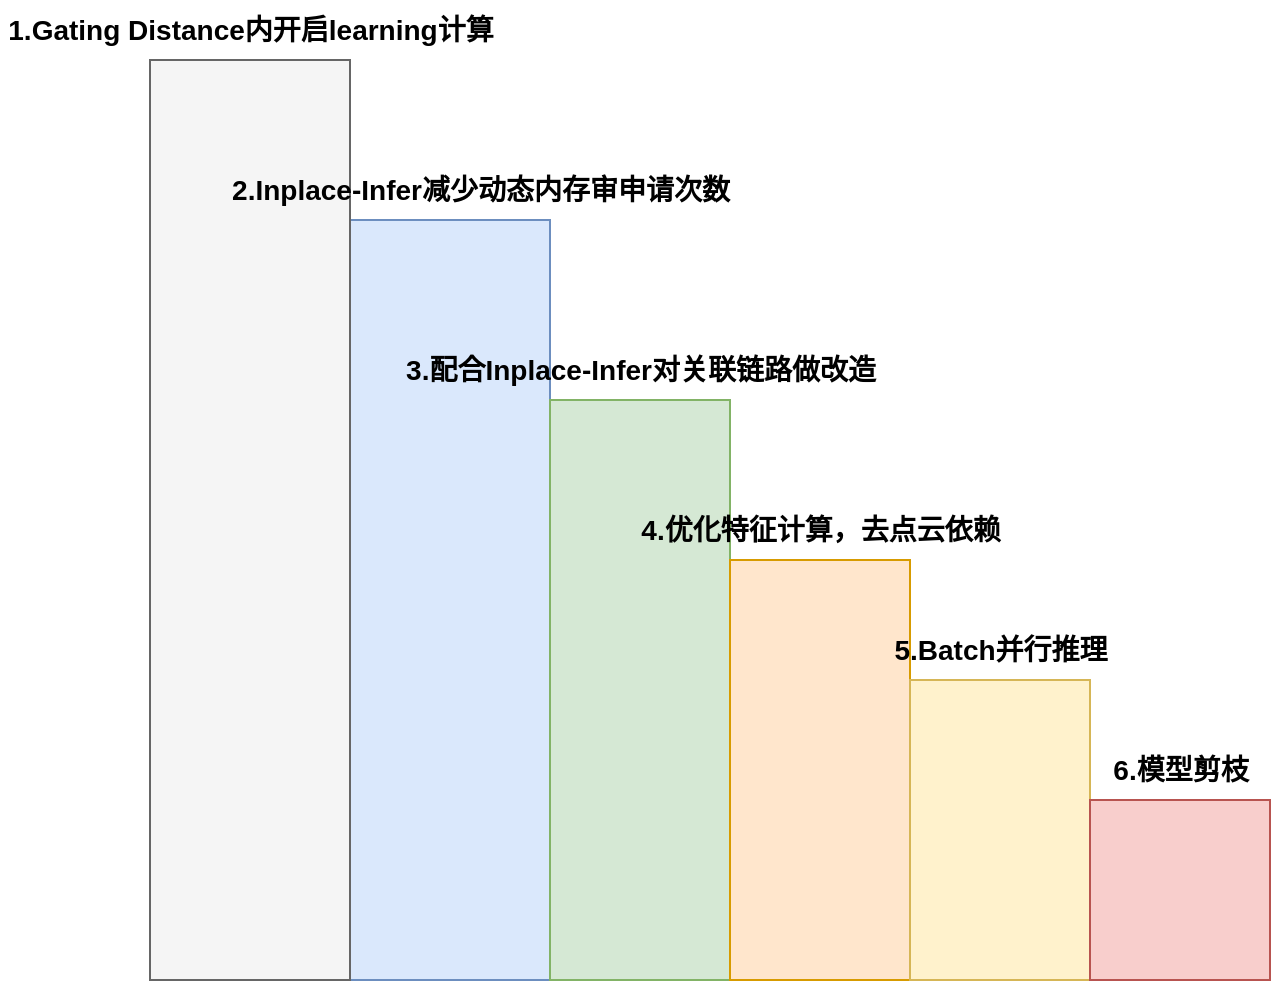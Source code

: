 <mxfile version="24.7.7">
  <diagram name="第 1 页" id="sY6C_sAz_lnHl2QLxVrH">
    <mxGraphModel dx="954" dy="606" grid="1" gridSize="10" guides="1" tooltips="1" connect="1" arrows="1" fold="1" page="1" pageScale="1" pageWidth="827" pageHeight="1169" math="0" shadow="0">
      <root>
        <mxCell id="0" />
        <mxCell id="1" parent="0" />
        <mxCell id="KegSM5GNRvsRBGRQ8GGU-1" value="" style="rounded=0;whiteSpace=wrap;html=1;fillColor=#dae8fc;strokeColor=#6c8ebf;" vertex="1" parent="1">
          <mxGeometry x="250" y="130" width="100" height="380" as="geometry" />
        </mxCell>
        <mxCell id="KegSM5GNRvsRBGRQ8GGU-2" value="" style="rounded=0;whiteSpace=wrap;html=1;fillColor=#d5e8d4;strokeColor=#82b366;" vertex="1" parent="1">
          <mxGeometry x="350" y="220" width="90" height="290" as="geometry" />
        </mxCell>
        <mxCell id="KegSM5GNRvsRBGRQ8GGU-3" value="" style="rounded=0;whiteSpace=wrap;html=1;fillColor=#ffe6cc;strokeColor=#d79b00;" vertex="1" parent="1">
          <mxGeometry x="440" y="300" width="90" height="210" as="geometry" />
        </mxCell>
        <mxCell id="KegSM5GNRvsRBGRQ8GGU-4" value="" style="rounded=0;whiteSpace=wrap;html=1;fillColor=#fff2cc;strokeColor=#d6b656;" vertex="1" parent="1">
          <mxGeometry x="530" y="360" width="90" height="150" as="geometry" />
        </mxCell>
        <mxCell id="KegSM5GNRvsRBGRQ8GGU-5" value="" style="rounded=0;whiteSpace=wrap;html=1;fillColor=#f8cecc;strokeColor=#b85450;" vertex="1" parent="1">
          <mxGeometry x="620" y="420" width="90" height="90" as="geometry" />
        </mxCell>
        <mxCell id="KegSM5GNRvsRBGRQ8GGU-6" value="" style="rounded=0;whiteSpace=wrap;html=1;fillColor=#f5f5f5;fontColor=#333333;strokeColor=#666666;" vertex="1" parent="1">
          <mxGeometry x="150" y="50" width="100" height="460" as="geometry" />
        </mxCell>
        <mxCell id="KegSM5GNRvsRBGRQ8GGU-8" value="1.Gating Distance内开启learning计算" style="text;html=1;align=center;verticalAlign=middle;resizable=0;points=[];autosize=1;strokeColor=none;fillColor=none;fontSize=14;fontStyle=1" vertex="1" parent="1">
          <mxGeometry x="75" y="20" width="250" height="30" as="geometry" />
        </mxCell>
        <mxCell id="KegSM5GNRvsRBGRQ8GGU-9" value="2.Inplace-Infer减少动态内存审申请次数" style="text;html=1;align=center;verticalAlign=middle;resizable=0;points=[];autosize=1;strokeColor=none;fillColor=none;fontSize=14;fontStyle=1" vertex="1" parent="1">
          <mxGeometry x="180" y="100" width="270" height="30" as="geometry" />
        </mxCell>
        <mxCell id="KegSM5GNRvsRBGRQ8GGU-10" value="3.配合Inplace-Infer对关联链路做改造" style="text;html=1;align=center;verticalAlign=middle;resizable=0;points=[];autosize=1;strokeColor=none;fillColor=none;fontSize=14;fontStyle=1" vertex="1" parent="1">
          <mxGeometry x="270" y="190" width="250" height="30" as="geometry" />
        </mxCell>
        <mxCell id="KegSM5GNRvsRBGRQ8GGU-11" value="4.优化特征计算，去点云依赖" style="text;html=1;align=center;verticalAlign=middle;resizable=0;points=[];autosize=1;strokeColor=none;fillColor=none;fontStyle=1;fontSize=14;" vertex="1" parent="1">
          <mxGeometry x="385" y="270" width="200" height="30" as="geometry" />
        </mxCell>
        <mxCell id="KegSM5GNRvsRBGRQ8GGU-12" value="5.Batch并行推理" style="text;html=1;align=center;verticalAlign=middle;resizable=0;points=[];autosize=1;strokeColor=none;fillColor=none;fontSize=14;fontStyle=1" vertex="1" parent="1">
          <mxGeometry x="510" y="330" width="130" height="30" as="geometry" />
        </mxCell>
        <mxCell id="KegSM5GNRvsRBGRQ8GGU-13" value="6.模型剪枝" style="text;html=1;align=center;verticalAlign=middle;resizable=0;points=[];autosize=1;strokeColor=none;fillColor=none;fontSize=14;fontStyle=1" vertex="1" parent="1">
          <mxGeometry x="620" y="390" width="90" height="30" as="geometry" />
        </mxCell>
      </root>
    </mxGraphModel>
  </diagram>
</mxfile>
